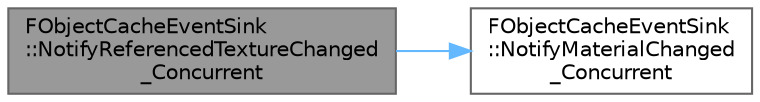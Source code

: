 digraph "FObjectCacheEventSink::NotifyReferencedTextureChanged_Concurrent"
{
 // INTERACTIVE_SVG=YES
 // LATEX_PDF_SIZE
  bgcolor="transparent";
  edge [fontname=Helvetica,fontsize=10,labelfontname=Helvetica,labelfontsize=10];
  node [fontname=Helvetica,fontsize=10,shape=box,height=0.2,width=0.4];
  rankdir="LR";
  Node1 [id="Node000001",label="FObjectCacheEventSink\l::NotifyReferencedTextureChanged\l_Concurrent",height=0.2,width=0.4,color="gray40", fillcolor="grey60", style="filled", fontcolor="black",tooltip=" "];
  Node1 -> Node2 [id="edge1_Node000001_Node000002",color="steelblue1",style="solid",tooltip=" "];
  Node2 [id="Node000002",label="FObjectCacheEventSink\l::NotifyMaterialChanged\l_Concurrent",height=0.2,width=0.4,color="grey40", fillcolor="white", style="filled",URL="$da/da9/structFObjectCacheEventSink.html#ab9c209305a006371142684d91417f87e",tooltip=" "];
}
